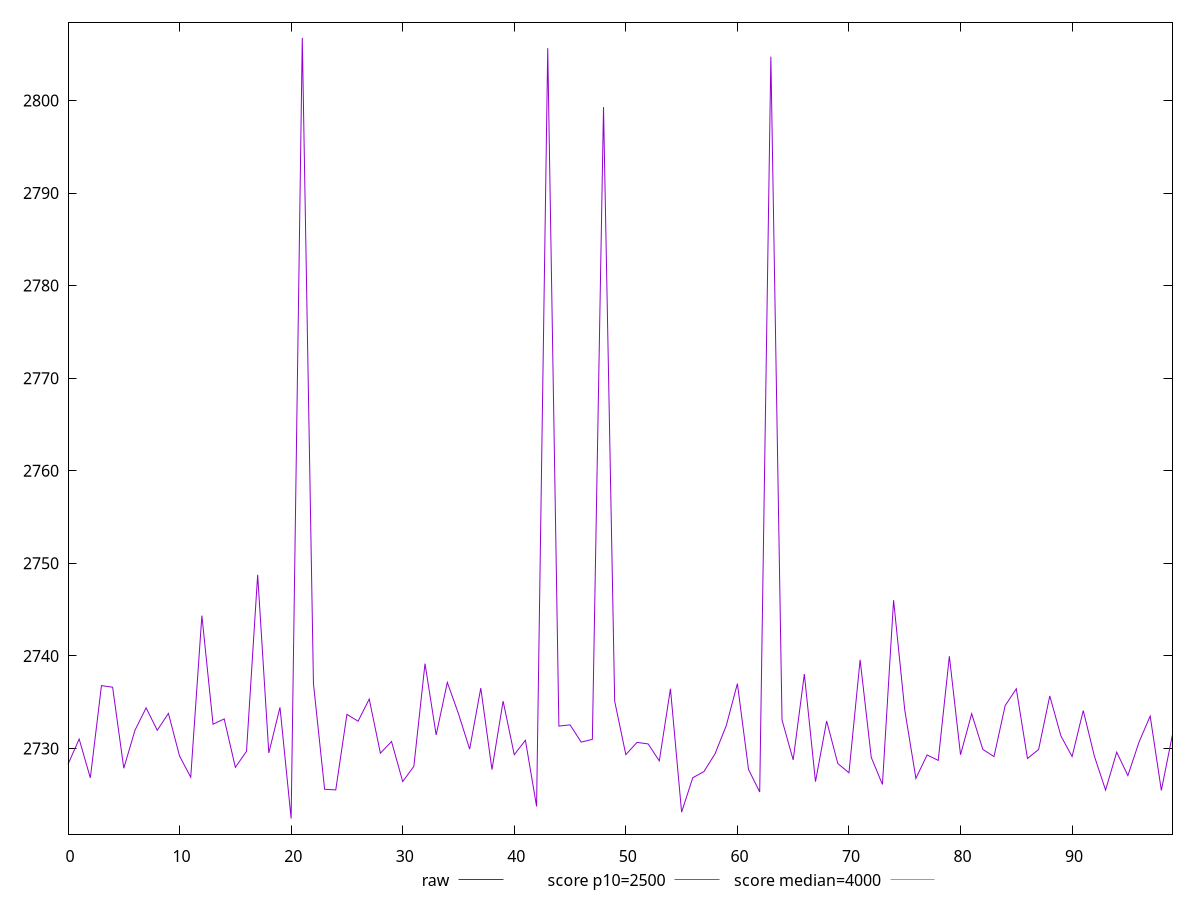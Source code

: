 reset

$raw <<EOF
0 2728.2853999999998
1 2731.0207
2 2726.8257000000003
3 2736.7922000000003
4 2736.6132000000007
5 2727.8635999999997
6 2731.9569000000006
7 2734.3863000000006
8 2731.9644
9 2733.7873
10 2729.1748
11 2726.895299999999
12 2744.3554000000013
13 2732.623199999999
14 2733.1912999999995
15 2727.9617000000007
16 2729.6901
17 2748.7553999999996
18 2729.5047999999997
19 2734.4414000000006
20 2722.4326
21 2806.754100000001
22 2737.0038000000004
23 2725.5951
24 2725.520299999999
25 2733.6813000000006
26 2732.9448000000007
27 2735.3369000000007
28 2729.490300000001
29 2730.7489000000005
30 2726.424
31 2728.0742
32 2739.1649
33 2731.462599999999
34 2737.1360000000004
35 2733.7479000000008
36 2729.9279000000006
37 2736.5200000000004
38 2727.718300000001
39 2735.1116
40 2729.3268000000007
41 2730.8872999999994
42 2723.745
43 2805.639650000001
44 2732.416100000001
45 2732.552300000001
46 2730.686800000001
47 2730.9844999999996
48 2799.285600000001
49 2735.1087
50 2729.3308000000006
51 2730.6557000000007
52 2730.490799999999
53 2728.6574000000005
54 2736.4470999999994
55 2723.117799999999
56 2726.839500000001
57 2727.5025000000005
58 2729.4333
59 2732.4607000000005
60 2737.0012999999994
61 2727.7258
62 2725.2951000000003
63 2804.7367499999996
64 2733.0778999999993
65 2728.7655999999997
66 2738.0352000000003
67 2726.4163
68 2732.9692999999997
69 2728.3775000000005
70 2727.3708999999994
71 2739.5755
72 2729.0260000000007
73 2726.1149000000005
74 2746.0184999999997
75 2734.1590000000006
76 2726.7675000000013
77 2729.299
78 2728.7109
79 2739.9615999999987
80 2729.3199999999997
81 2733.7544
82 2729.8959999999993
83 2729.1223000000005
84 2734.6281
85 2736.4468000000006
86 2728.9182999999994
87 2729.8875
88 2735.674400000001
89 2731.3448999999996
90 2729.1265000000003
91 2734.0946999999996
92 2729.1623999999997
93 2725.5049
94 2729.5964999999997
95 2727.0703999999996
96 2730.6856000000007
97 2733.4999000000007
98 2725.4739
99 2731.5094
EOF

set key outside below
set xrange [0:99]
set yrange [2720.74617:2808.440530000001]
set terminal svg size 640, 490 enhanced background rgb 'white'
set output "report_00007_2020-12-11T15:55:29.892Z/largest-contentful-paint/samples/pages+cached+noexternal+nofonts+nosvg+noimg+nocss/raw/values.svg"

plot $raw title "raw" with line, \
     2500 title "score p10=2500", \
     4000 title "score median=4000"

reset
